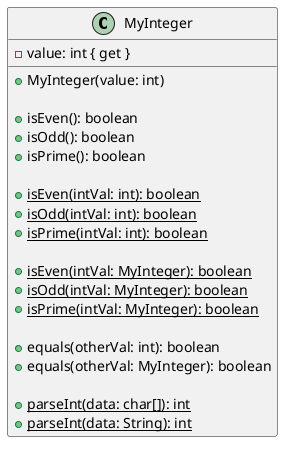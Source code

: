 @startuml
class MyInteger {
    - value: int { get }

    + MyInteger(value: int)

    + isEven(): boolean
    + isOdd(): boolean
    + isPrime(): boolean

    + isEven(intVal: int): boolean {static}
    + isOdd(intVal: int): boolean {static}
    + isPrime(intVal: int): boolean {static}

    + isEven(intVal: MyInteger): boolean {static}
    + isOdd(intVal: MyInteger): boolean {static}
    + isPrime(intVal: MyInteger): boolean {static}

    + equals(otherVal: int): boolean
    + equals(otherVal: MyInteger): boolean

    {static} + parseInt(data: char[]): int
    {static} + parseInt(data: String): int
}
@enduml